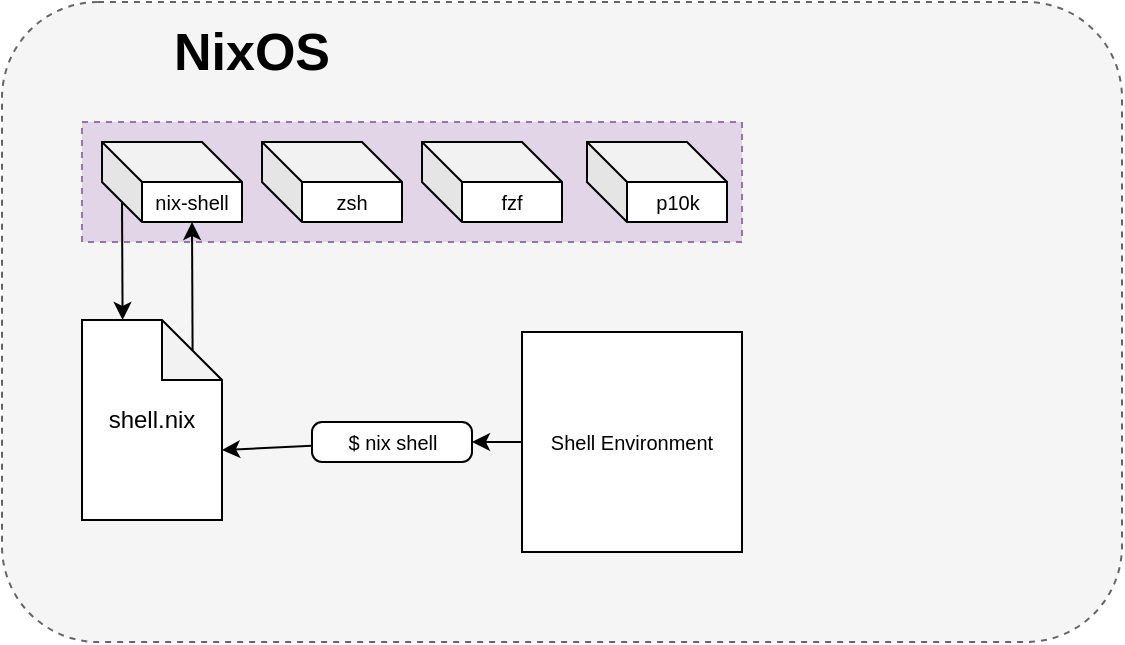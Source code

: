 <mxfile>
    <diagram id="rIAVPHAibQD52vb0EsZ-" name="Page-1">
        <mxGraphModel dx="350" dy="248" grid="1" gridSize="10" guides="1" tooltips="1" connect="1" arrows="1" fold="1" page="1" pageScale="0.75" pageWidth="1100" pageHeight="850" math="0" shadow="0">
            <root>
                <mxCell id="0"/>
                <mxCell id="1" parent="0"/>
                <mxCell id="49" value="" style="rounded=1;whiteSpace=wrap;html=1;dashed=1;fillColor=#f5f5f5;fontColor=#333333;strokeColor=#666666;" vertex="1" parent="1">
                    <mxGeometry x="120" y="160" width="560" height="320" as="geometry"/>
                </mxCell>
                <mxCell id="3" value="" style="rounded=0;whiteSpace=wrap;html=1;fillColor=#e1d5e7;strokeColor=#9673a6;dashed=1;" vertex="1" parent="1">
                    <mxGeometry x="160" y="220" width="330" height="60" as="geometry"/>
                </mxCell>
                <mxCell id="50" value="NixOS" style="text;html=1;strokeColor=none;fillColor=none;align=center;verticalAlign=middle;whiteSpace=wrap;rounded=0;dashed=1;fontStyle=1;fontSize=26;" vertex="1" parent="1">
                    <mxGeometry x="215" y="170" width="60" height="30" as="geometry"/>
                </mxCell>
                <mxCell id="72" style="edgeStyle=none;html=1;entryX=0;entryY=0;entryDx=45;entryDy=40;entryPerimeter=0;fontSize=10;exitX=0.79;exitY=0.15;exitDx=0;exitDy=0;exitPerimeter=0;" edge="1" parent="1" source="61" target="64">
                    <mxGeometry relative="1" as="geometry"/>
                </mxCell>
                <mxCell id="61" value="shell.nix" style="shape=note;whiteSpace=wrap;html=1;backgroundOutline=1;darkOpacity=0.05;rounded=1;fontSize=12;points=[[0,0,0,0,0],[0,0.24,0,0,0],[0,0.5,0,0,0],[0,0.75,0,0,0],[0,1,0,0,0],[0.29,0,0,0,0],[0.5,0,0,0,0],[0.5,1,0,0,0],[0.57,0,0,0,0],[0.79,0.15,0,0,0],[1,0.3,0,0,0],[1,0.48,0,0,0],[1,0.65,0,0,0],[1,0.81,0,0,0],[1,1,0,0,0]];" vertex="1" parent="1">
                    <mxGeometry x="160" y="319" width="70" height="100" as="geometry"/>
                </mxCell>
                <mxCell id="71" style="edgeStyle=none;html=1;exitX=0;exitY=0;exitDx=10;exitDy=30;exitPerimeter=0;entryX=0.29;entryY=0;entryDx=0;entryDy=0;entryPerimeter=0;fontSize=10;" edge="1" parent="1" source="64" target="61">
                    <mxGeometry relative="1" as="geometry"/>
                </mxCell>
                <mxCell id="64" value="nix-shell" style="shape=cube;whiteSpace=wrap;html=1;boundedLbl=1;backgroundOutline=1;darkOpacity=0.05;darkOpacity2=0.1;rounded=1;fontSize=10;" vertex="1" parent="1">
                    <mxGeometry x="170" y="230" width="70" height="40" as="geometry"/>
                </mxCell>
                <mxCell id="65" value="zsh" style="shape=cube;whiteSpace=wrap;html=1;boundedLbl=1;backgroundOutline=1;darkOpacity=0.05;darkOpacity2=0.1;rounded=1;fontSize=10;" vertex="1" parent="1">
                    <mxGeometry x="250" y="230" width="70" height="40" as="geometry"/>
                </mxCell>
                <mxCell id="66" value="fzf" style="shape=cube;whiteSpace=wrap;html=1;boundedLbl=1;backgroundOutline=1;darkOpacity=0.05;darkOpacity2=0.1;rounded=1;fontSize=10;" vertex="1" parent="1">
                    <mxGeometry x="330" y="230" width="70" height="40" as="geometry"/>
                </mxCell>
                <mxCell id="67" value="p10k" style="shape=cube;whiteSpace=wrap;html=1;boundedLbl=1;backgroundOutline=1;darkOpacity=0.05;darkOpacity2=0.1;rounded=1;fontSize=10;" vertex="1" parent="1">
                    <mxGeometry x="412.5" y="230" width="70" height="40" as="geometry"/>
                </mxCell>
                <mxCell id="84" style="edgeStyle=none;html=1;entryX=1;entryY=0.5;entryDx=0;entryDy=0;fontSize=10;" edge="1" parent="1" source="78" target="79">
                    <mxGeometry relative="1" as="geometry"/>
                </mxCell>
                <mxCell id="78" value="Shell Environment" style="whiteSpace=wrap;html=1;aspect=fixed;rounded=0;fontSize=10;" vertex="1" parent="1">
                    <mxGeometry x="380" y="325" width="110" height="110" as="geometry"/>
                </mxCell>
                <mxCell id="83" style="edgeStyle=none;html=1;entryX=1;entryY=0.65;entryDx=0;entryDy=0;entryPerimeter=0;fontSize=10;" edge="1" parent="1" source="79" target="61">
                    <mxGeometry relative="1" as="geometry"/>
                </mxCell>
                <mxCell id="79" value="$ nix shell" style="html=1;rounded=1;absoluteArcSize=1;arcSize=10;fontSize=10;" vertex="1" parent="1">
                    <mxGeometry x="275" y="370" width="80" height="20" as="geometry"/>
                </mxCell>
            </root>
        </mxGraphModel>
    </diagram>
</mxfile>